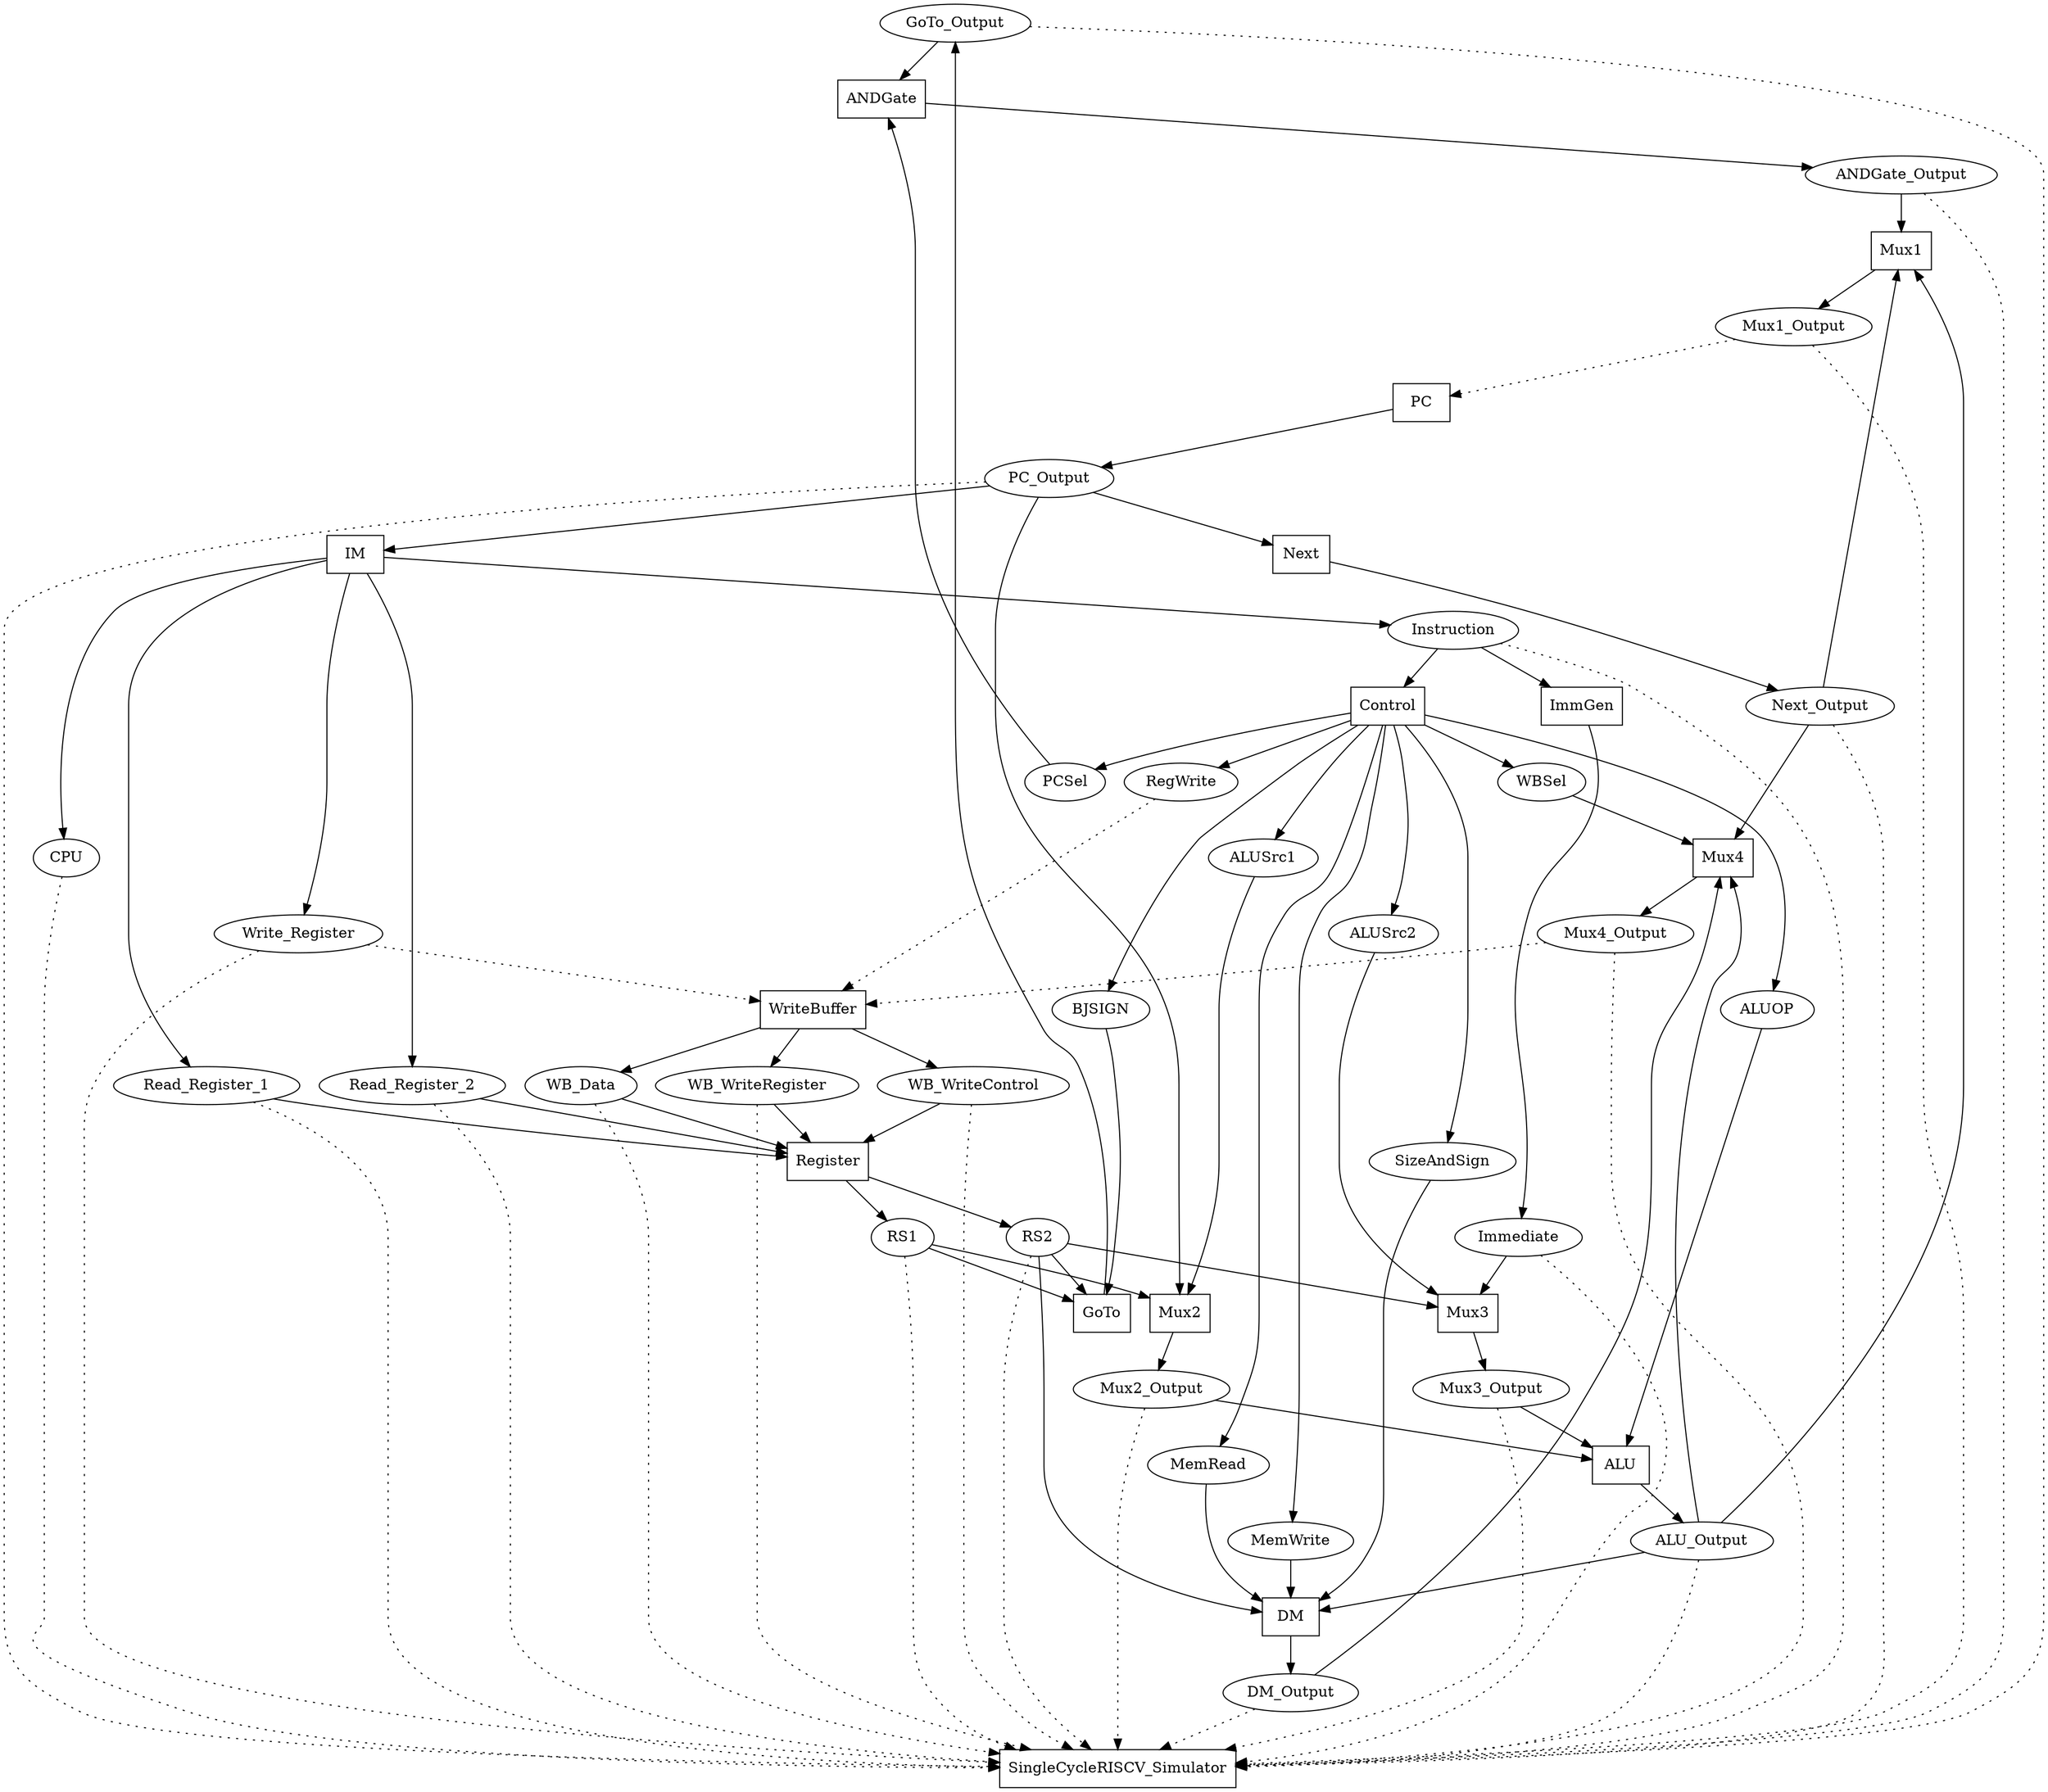 digraph SingleCycleRISCV {
"GoTo_Output" [shape=oval];
"PCSel" [shape=oval];
"Next_Output" [shape=oval];
"ALU_Output" [shape=oval];
"ANDGate_Output" [shape=oval];
"PC_Output" [shape=oval];
"Read_Register_1" [shape=oval];
"Read_Register_2" [shape=oval];
"WB_Data" [shape=oval];
"WB_WriteRegister" [shape=oval];
"WB_WriteControl" [shape=oval];
"Instruction" [shape=oval];
"RS1" [shape=oval];
"ALUSrc1" [shape=oval];
"RS2" [shape=oval];
"Immediate" [shape=oval];
"ALUSrc2" [shape=oval];
"ALUOP" [shape=oval];
"Mux2_Output" [shape=oval];
"Mux3_Output" [shape=oval];
"BJSIGN" [shape=oval];
"MemRead" [shape=oval];
"MemWrite" [shape=oval];
"SizeAndSign" [shape=oval];
"DM_Output" [shape=oval];
"WBSel" [shape=oval];
"Mux1_Output" [shape=oval];
"Write_Register" [shape=oval];
"CPU" [shape=oval];
"RegWrite" [shape=oval];
"Mux4_Output" [shape=oval];
"ANDGate" [shape=box];
"Mux1" [shape=box];
"Mux4" [shape=box];
"DM" [shape=box];
"Next" [shape=box];
"IM" [shape=box];
"Mux2" [shape=box];
"Register" [shape=box];
"ImmGen" [shape=box];
"Control" [shape=box];
"GoTo" [shape=box];
"Mux3" [shape=box];
"ALU" [shape=box];
"PC" [shape=box];
"WriteBuffer" [shape=box];
"SingleCycleRISCV_Simulator" [shape=box];
"GoTo_Output" -> "ANDGate";
"PCSel" -> "ANDGate";
"Next_Output" -> "Mux1";
"Next_Output" -> "Mux4";
"ALU_Output" -> "Mux1";
"ALU_Output" -> "DM";
"ALU_Output" -> "Mux4";
"ANDGate_Output" -> "Mux1";
"PC_Output" -> "Next";
"PC_Output" -> "IM";
"PC_Output" -> "Mux2";
"Read_Register_1" -> "Register";
"Read_Register_2" -> "Register";
"WB_Data" -> "Register";
"WB_WriteRegister" -> "Register";
"WB_WriteControl" -> "Register";
"Instruction" -> "ImmGen";
"Instruction" -> "Control";
"RS1" -> "Mux2";
"RS1" -> "GoTo";
"ALUSrc1" -> "Mux2";
"RS2" -> "Mux3";
"RS2" -> "GoTo";
"RS2" -> "DM";
"Immediate" -> "Mux3";
"ALUSrc2" -> "Mux3";
"ALUOP" -> "ALU";
"Mux2_Output" -> "ALU";
"Mux3_Output" -> "ALU";
"BJSIGN" -> "GoTo";
"MemRead" -> "DM";
"MemWrite" -> "DM";
"SizeAndSign" -> "DM";
"DM_Output" -> "Mux4";
"WBSel" -> "Mux4";
"ANDGate" -> "ANDGate_Output";
"Mux1" -> "Mux1_Output";
"PC" -> "PC_Output";
"Next" -> "Next_Output";
"IM" -> "Read_Register_1";
"IM" -> "Read_Register_2";
"IM" -> "Write_Register";
"IM" -> "Instruction";
"IM" -> "CPU";
"Register" -> "RS1";
"Register" -> "RS2";
"ImmGen" -> "Immediate";
"Control" -> "PCSel";
"Control" -> "RegWrite";
"Control" -> "ALUSrc1";
"Control" -> "ALUSrc2";
"Control" -> "ALUOP";
"Control" -> "BJSIGN";
"Control" -> "MemRead";
"Control" -> "MemWrite";
"Control" -> "WBSel";
"Control" -> "SizeAndSign";
"WriteBuffer" -> "WB_Data";
"WriteBuffer" -> "WB_WriteRegister";
"WriteBuffer" -> "WB_WriteControl";
"Mux2" -> "Mux2_Output";
"Mux3" -> "Mux3_Output";
"ALU" -> "ALU_Output";
"GoTo" -> "GoTo_Output";
"DM" -> "DM_Output";
"Mux4" -> "Mux4_Output";
"ANDGate_Output" -> "SingleCycleRISCV_Simulator" [style=dotted];
"Mux1_Output" -> "SingleCycleRISCV_Simulator" [style=dotted];
"Mux1_Output" -> "PC" [style=dotted];
"PC_Output" -> "SingleCycleRISCV_Simulator" [style=dotted];
"Next_Output" -> "SingleCycleRISCV_Simulator" [style=dotted];
"Instruction" -> "SingleCycleRISCV_Simulator" [style=dotted];
"Read_Register_1" -> "SingleCycleRISCV_Simulator" [style=dotted];
"Read_Register_2" -> "SingleCycleRISCV_Simulator" [style=dotted];
"Write_Register" -> "SingleCycleRISCV_Simulator" [style=dotted];
"Write_Register" -> "WriteBuffer" [style=dotted];
"RS1" -> "SingleCycleRISCV_Simulator" [style=dotted];
"RS2" -> "SingleCycleRISCV_Simulator" [style=dotted];
"Immediate" -> "SingleCycleRISCV_Simulator" [style=dotted];
"WB_WriteRegister" -> "SingleCycleRISCV_Simulator" [style=dotted];
"WB_Data" -> "SingleCycleRISCV_Simulator" [style=dotted];
"WB_WriteControl" -> "SingleCycleRISCV_Simulator" [style=dotted];
"Mux2_Output" -> "SingleCycleRISCV_Simulator" [style=dotted];
"Mux3_Output" -> "SingleCycleRISCV_Simulator" [style=dotted];
"ALU_Output" -> "SingleCycleRISCV_Simulator" [style=dotted];
"GoTo_Output" -> "SingleCycleRISCV_Simulator" [style=dotted];
"DM_Output" -> "SingleCycleRISCV_Simulator" [style=dotted];
"Mux4_Output" -> "SingleCycleRISCV_Simulator" [style=dotted];
"Mux4_Output" -> "WriteBuffer" [style=dotted];
"CPU" -> "SingleCycleRISCV_Simulator" [style=dotted];
"RegWrite" -> "WriteBuffer" [style=dotted];
}
